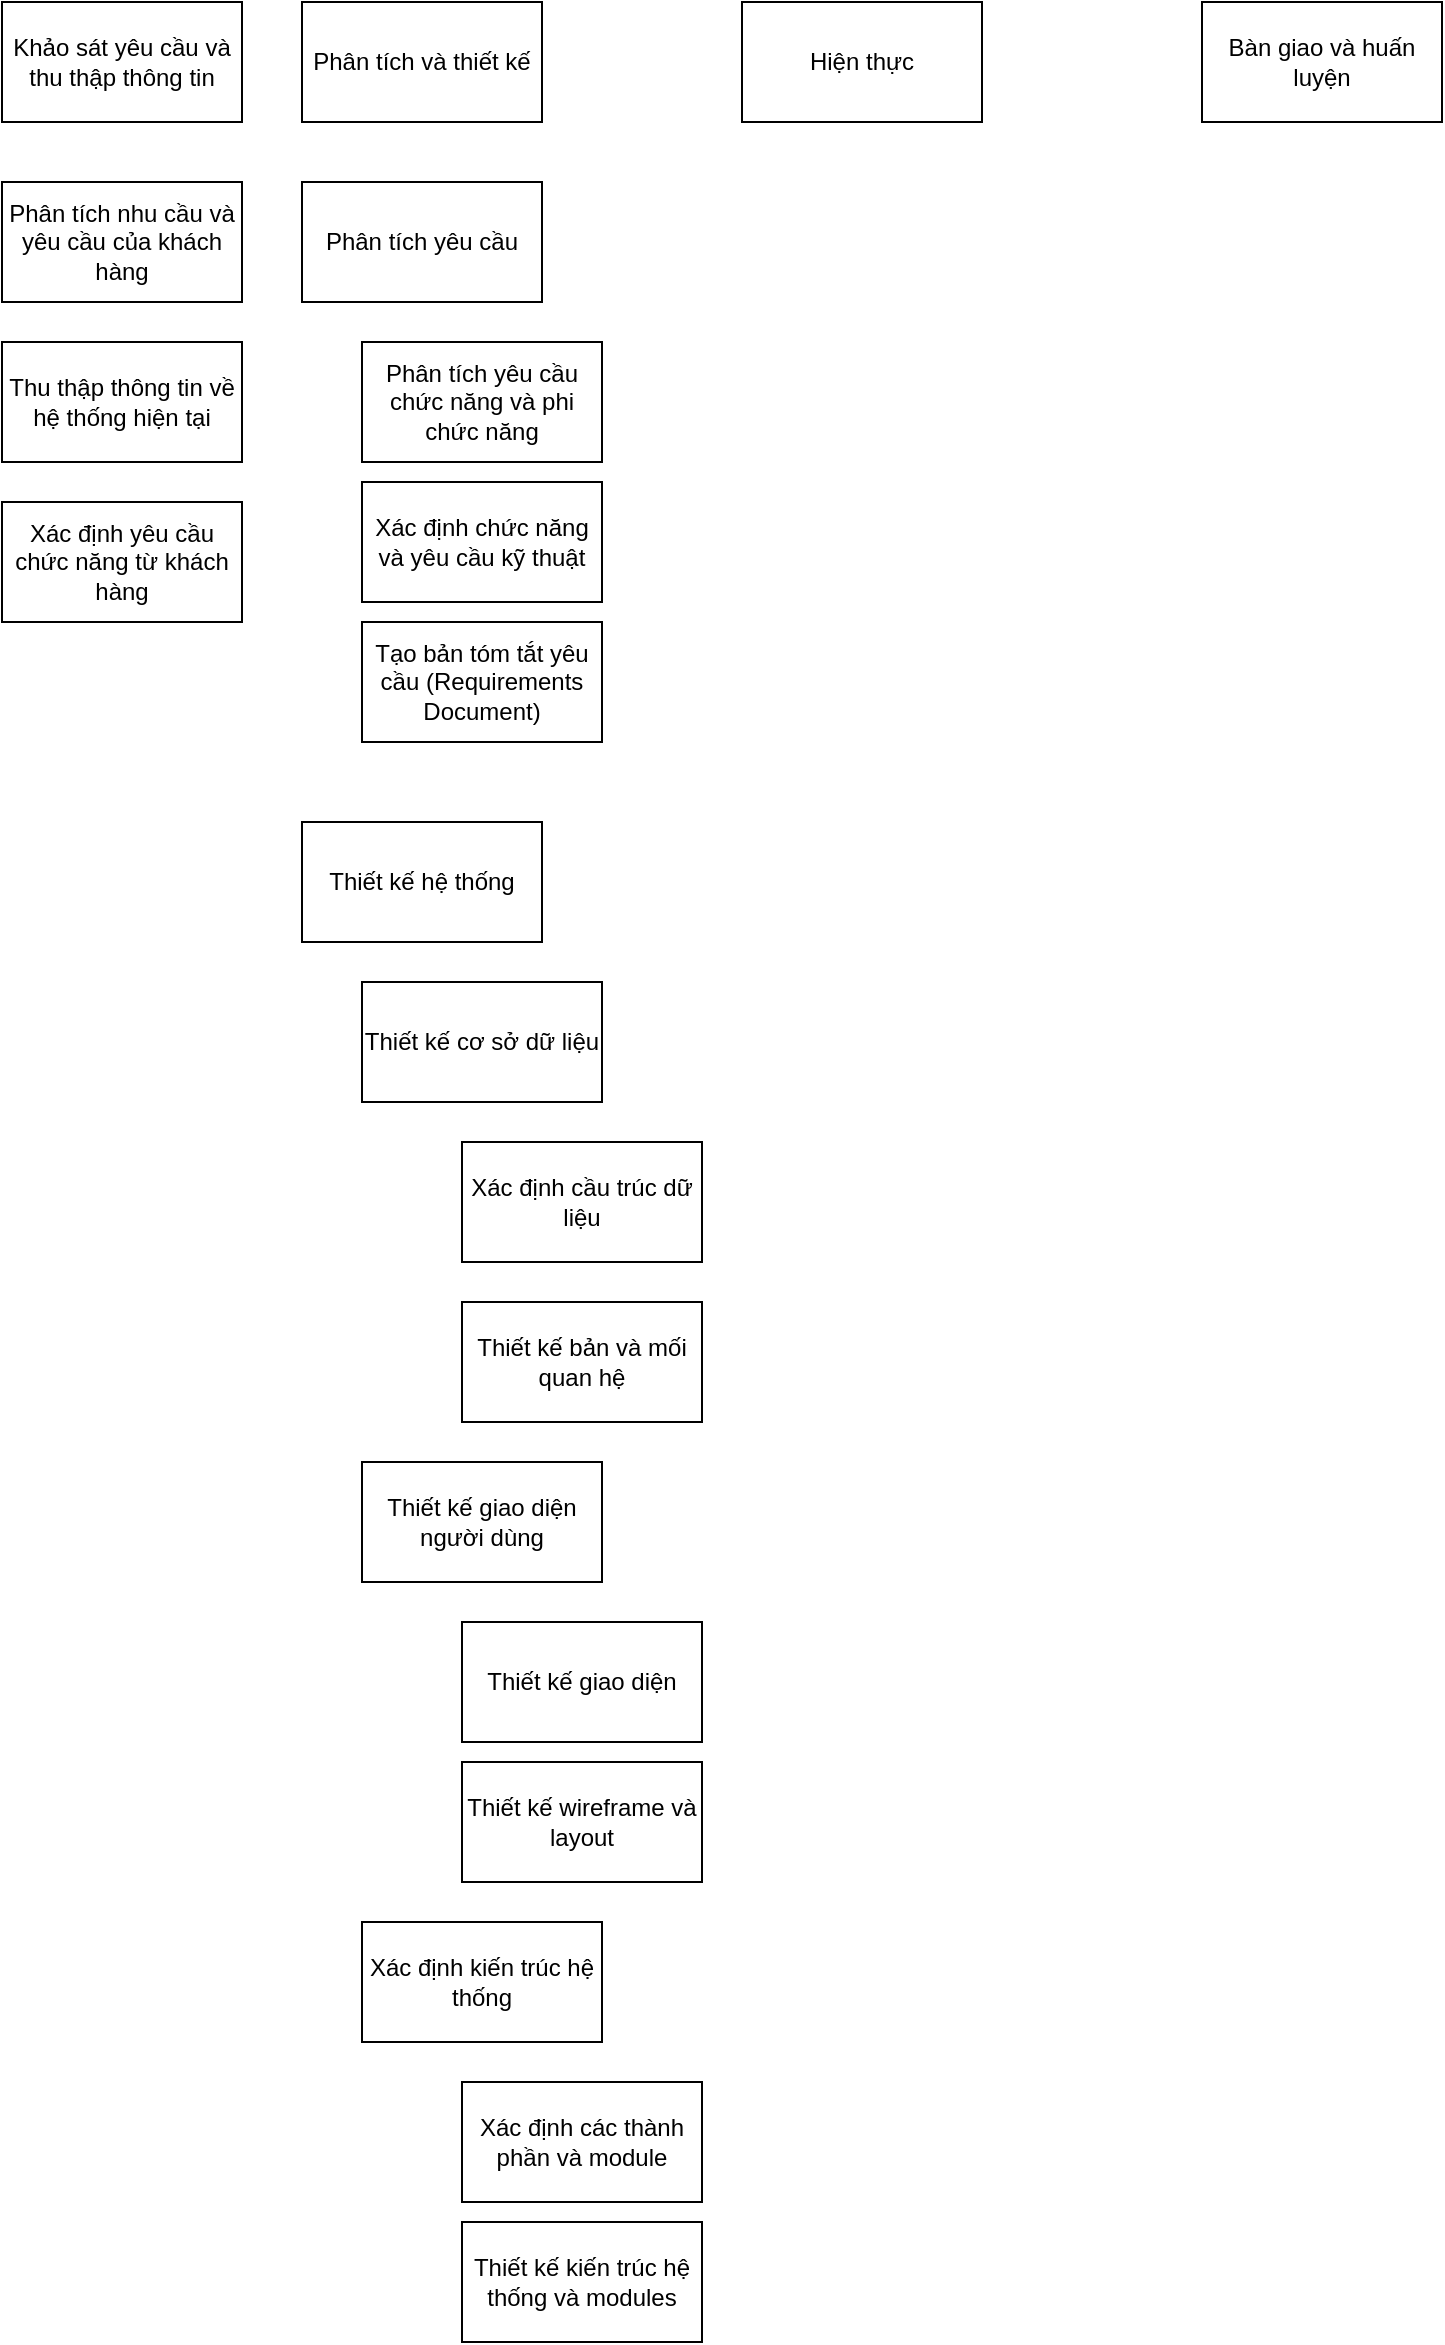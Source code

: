 <mxfile version="24.0.7" type="device">
  <diagram name="Page-1" id="NJa61SmhOkflPNuEFAiK">
    <mxGraphModel dx="1883" dy="562" grid="1" gridSize="10" guides="1" tooltips="1" connect="1" arrows="1" fold="1" page="0" pageScale="1" pageWidth="850" pageHeight="1100" math="0" shadow="0">
      <root>
        <mxCell id="0" />
        <mxCell id="1" parent="0" />
        <mxCell id="8ADp7LQh06O99sdTo11K-1" value="Khảo sát yêu cầu và thu thập thông tin" style="rounded=0;whiteSpace=wrap;html=1;" vertex="1" parent="1">
          <mxGeometry x="-180" y="100" width="120" height="60" as="geometry" />
        </mxCell>
        <mxCell id="8ADp7LQh06O99sdTo11K-2" value="Phân tích và thiết kế" style="rounded=0;whiteSpace=wrap;html=1;" vertex="1" parent="1">
          <mxGeometry x="-30" y="100" width="120" height="60" as="geometry" />
        </mxCell>
        <mxCell id="8ADp7LQh06O99sdTo11K-3" value="Hiện thực" style="rounded=0;whiteSpace=wrap;html=1;" vertex="1" parent="1">
          <mxGeometry x="190" y="100" width="120" height="60" as="geometry" />
        </mxCell>
        <mxCell id="8ADp7LQh06O99sdTo11K-4" value="Bàn giao và huấn luyện" style="rounded=0;whiteSpace=wrap;html=1;" vertex="1" parent="1">
          <mxGeometry x="420" y="100" width="120" height="60" as="geometry" />
        </mxCell>
        <mxCell id="8ADp7LQh06O99sdTo11K-5" value="Phân tích nhu cầu và yêu cầu của khách hàng" style="rounded=0;whiteSpace=wrap;html=1;" vertex="1" parent="1">
          <mxGeometry x="-180" y="190" width="120" height="60" as="geometry" />
        </mxCell>
        <mxCell id="8ADp7LQh06O99sdTo11K-6" value="Thu thập thông tin về hệ thống hiện tại" style="rounded=0;whiteSpace=wrap;html=1;" vertex="1" parent="1">
          <mxGeometry x="-180" y="270" width="120" height="60" as="geometry" />
        </mxCell>
        <mxCell id="8ADp7LQh06O99sdTo11K-7" value="Xác định yêu cầu chức năng từ khách hàng" style="rounded=0;whiteSpace=wrap;html=1;" vertex="1" parent="1">
          <mxGeometry x="-180" y="350" width="120" height="60" as="geometry" />
        </mxCell>
        <mxCell id="8ADp7LQh06O99sdTo11K-8" value="Phân tích yêu cầu" style="rounded=0;whiteSpace=wrap;html=1;" vertex="1" parent="1">
          <mxGeometry x="-30" y="190" width="120" height="60" as="geometry" />
        </mxCell>
        <mxCell id="8ADp7LQh06O99sdTo11K-9" value="Phân tích yêu cầu chức năng và phi chức năng" style="rounded=0;whiteSpace=wrap;html=1;" vertex="1" parent="1">
          <mxGeometry y="270" width="120" height="60" as="geometry" />
        </mxCell>
        <mxCell id="8ADp7LQh06O99sdTo11K-10" value="Xác định chức năng và yêu cầu kỹ thuật" style="rounded=0;whiteSpace=wrap;html=1;" vertex="1" parent="1">
          <mxGeometry y="340" width="120" height="60" as="geometry" />
        </mxCell>
        <mxCell id="8ADp7LQh06O99sdTo11K-11" value="Tạo bản tóm tắt yêu cầu (Requirements Document)" style="rounded=0;whiteSpace=wrap;html=1;" vertex="1" parent="1">
          <mxGeometry y="410" width="120" height="60" as="geometry" />
        </mxCell>
        <mxCell id="8ADp7LQh06O99sdTo11K-12" value="Thiết kế hệ thống" style="rounded=0;whiteSpace=wrap;html=1;" vertex="1" parent="1">
          <mxGeometry x="-30" y="510" width="120" height="60" as="geometry" />
        </mxCell>
        <mxCell id="8ADp7LQh06O99sdTo11K-13" value="Thiết kế cơ sở dữ liệu" style="rounded=0;whiteSpace=wrap;html=1;" vertex="1" parent="1">
          <mxGeometry y="590" width="120" height="60" as="geometry" />
        </mxCell>
        <mxCell id="8ADp7LQh06O99sdTo11K-14" value="Xác định cầu trúc dữ liệu" style="rounded=0;whiteSpace=wrap;html=1;" vertex="1" parent="1">
          <mxGeometry x="50" y="670" width="120" height="60" as="geometry" />
        </mxCell>
        <mxCell id="8ADp7LQh06O99sdTo11K-15" value="Thiết kế bản và mối quan hệ" style="rounded=0;whiteSpace=wrap;html=1;" vertex="1" parent="1">
          <mxGeometry x="50" y="750" width="120" height="60" as="geometry" />
        </mxCell>
        <mxCell id="8ADp7LQh06O99sdTo11K-16" value="Thiết kế giao diện người dùng" style="rounded=0;whiteSpace=wrap;html=1;" vertex="1" parent="1">
          <mxGeometry y="830" width="120" height="60" as="geometry" />
        </mxCell>
        <mxCell id="8ADp7LQh06O99sdTo11K-19" value="Thiết kế giao diện" style="rounded=0;whiteSpace=wrap;html=1;" vertex="1" parent="1">
          <mxGeometry x="50" y="910" width="120" height="60" as="geometry" />
        </mxCell>
        <mxCell id="8ADp7LQh06O99sdTo11K-20" value="Thiết kế wireframe và layout" style="rounded=0;whiteSpace=wrap;html=1;" vertex="1" parent="1">
          <mxGeometry x="50" y="980" width="120" height="60" as="geometry" />
        </mxCell>
        <mxCell id="8ADp7LQh06O99sdTo11K-21" value="Xác định kiến trúc hệ thống" style="rounded=0;whiteSpace=wrap;html=1;" vertex="1" parent="1">
          <mxGeometry y="1060" width="120" height="60" as="geometry" />
        </mxCell>
        <mxCell id="8ADp7LQh06O99sdTo11K-22" value="Xác định các thành phần và module" style="rounded=0;whiteSpace=wrap;html=1;" vertex="1" parent="1">
          <mxGeometry x="50" y="1140" width="120" height="60" as="geometry" />
        </mxCell>
        <mxCell id="8ADp7LQh06O99sdTo11K-23" value="Thiết kế kiến trúc hệ thống và modules" style="rounded=0;whiteSpace=wrap;html=1;" vertex="1" parent="1">
          <mxGeometry x="50" y="1210" width="120" height="60" as="geometry" />
        </mxCell>
      </root>
    </mxGraphModel>
  </diagram>
</mxfile>
